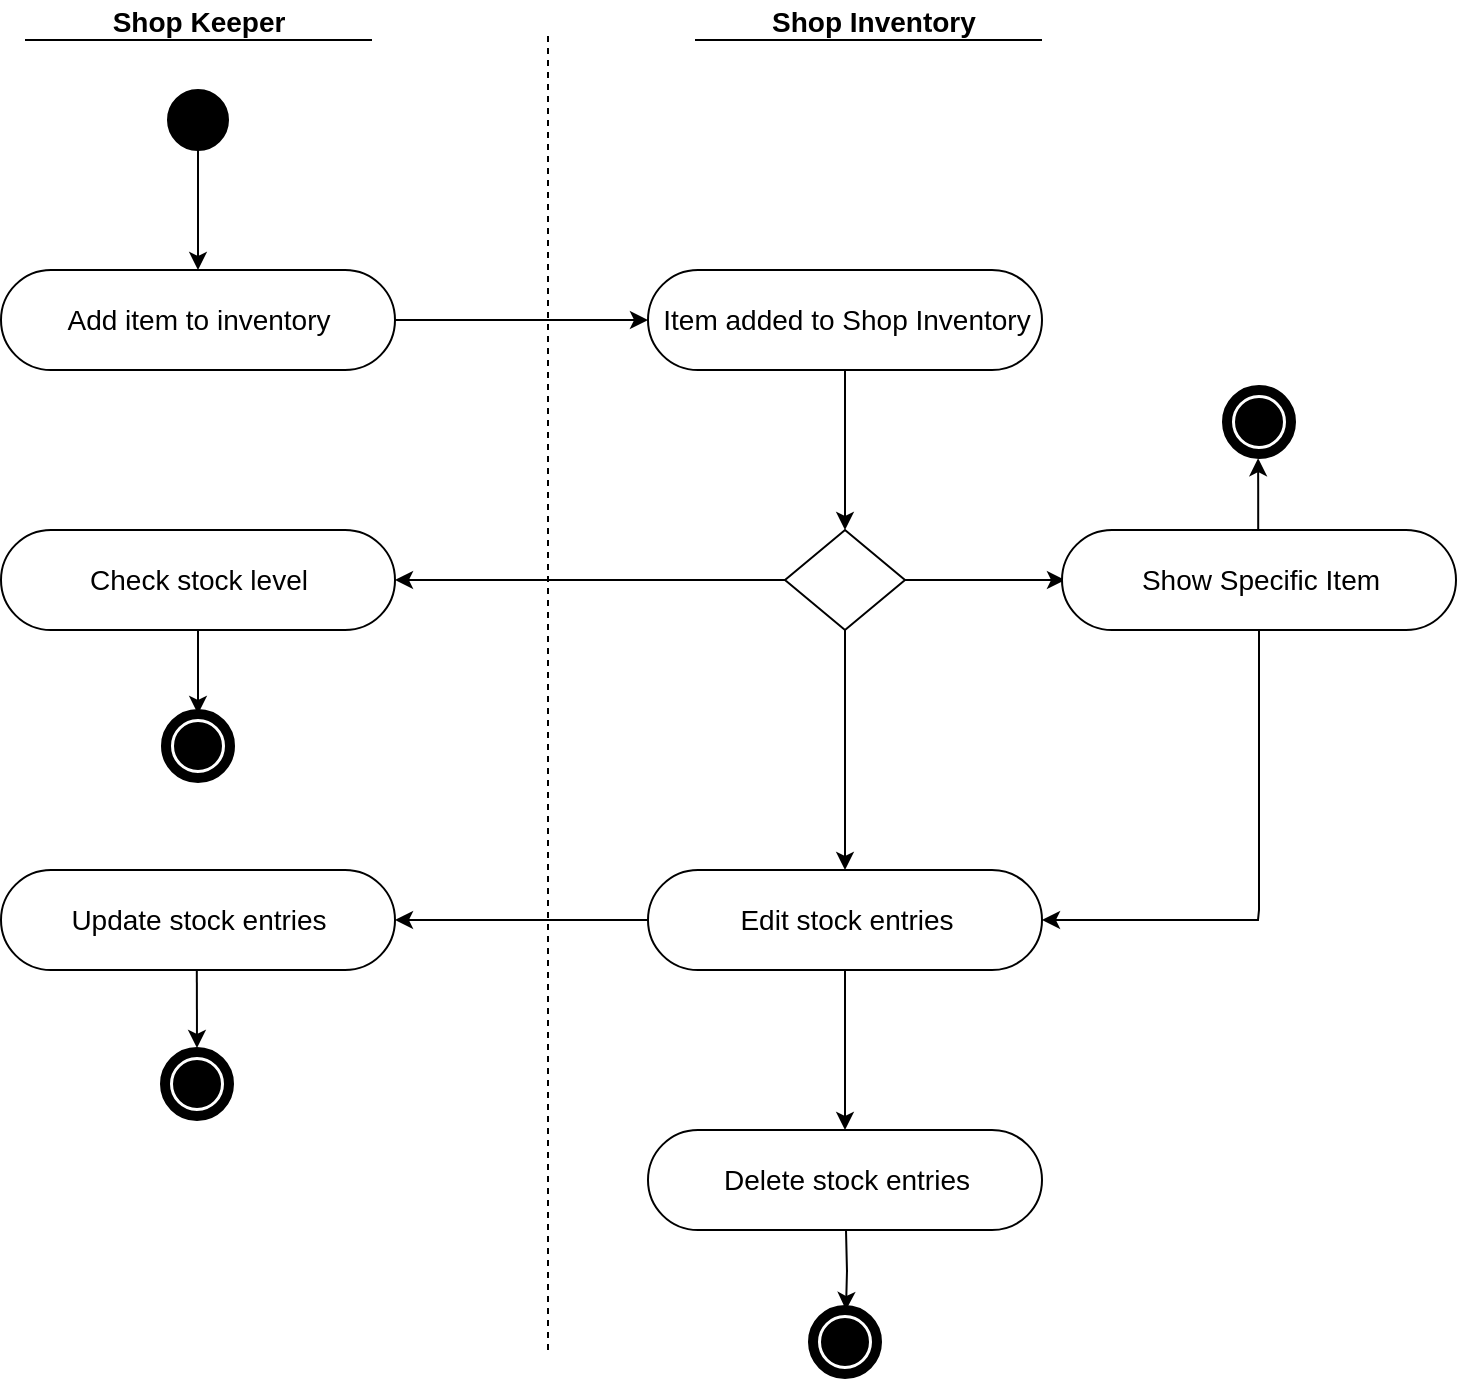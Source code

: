 <mxfile version="10.9.5" type="device"><diagram id="osoUNNm1Ou1c5oyzIk-d" name="Page-1"><mxGraphModel dx="1123" dy="831" grid="1" gridSize="10" guides="1" tooltips="1" connect="1" arrows="1" fold="1" page="1" pageScale="1" pageWidth="827" pageHeight="827" math="0" shadow="0"><root><mxCell id="0"/><mxCell id="1" parent="0"/><mxCell id="iWZK9UKN-zrHldOC1vvB-1" value="Shop Keeper" style="text;html=1;resizable=0;points=[];autosize=1;align=center;verticalAlign=top;spacingTop=-4;fontSize=14;fontStyle=1" vertex="1" parent="1"><mxGeometry x="110" y="65" width="90" height="20" as="geometry"/></mxCell><mxCell id="iWZK9UKN-zrHldOC1vvB-2" value="Shop Inventory" style="text;html=1;resizable=0;points=[];autosize=1;align=left;verticalAlign=top;spacingTop=-4;fontSize=14;fontStyle=1" vertex="1" parent="1"><mxGeometry x="440" y="65" width="100" height="20" as="geometry"/></mxCell><mxCell id="iWZK9UKN-zrHldOC1vvB-8" value="" style="edgeStyle=orthogonalEdgeStyle;rounded=0;orthogonalLoop=1;jettySize=auto;html=1;" edge="1" parent="1" source="iWZK9UKN-zrHldOC1vvB-3" target="iWZK9UKN-zrHldOC1vvB-5"><mxGeometry relative="1" as="geometry"/></mxCell><mxCell id="iWZK9UKN-zrHldOC1vvB-3" value="" style="shape=ellipse;html=1;dashed=0;whitespace=wrap;aspect=fixed;perimeter=ellipsePerimeter;fillColor=#000000;" vertex="1" parent="1"><mxGeometry x="140" y="110" width="30" height="30" as="geometry"/></mxCell><mxCell id="iWZK9UKN-zrHldOC1vvB-10" value="" style="edgeStyle=orthogonalEdgeStyle;rounded=0;orthogonalLoop=1;jettySize=auto;html=1;" edge="1" parent="1" source="iWZK9UKN-zrHldOC1vvB-5" target="iWZK9UKN-zrHldOC1vvB-9"><mxGeometry relative="1" as="geometry"/></mxCell><mxCell id="iWZK9UKN-zrHldOC1vvB-5" value="&lt;font style=&quot;font-size: 14px&quot;&gt;Add item to inventory&lt;/font&gt;" style="html=1;dashed=0;whitespace=wrap;shape=mxgraph.dfd.start" vertex="1" parent="1"><mxGeometry x="56.5" y="200" width="197" height="50" as="geometry"/></mxCell><mxCell id="iWZK9UKN-zrHldOC1vvB-12" value="" style="edgeStyle=orthogonalEdgeStyle;rounded=0;orthogonalLoop=1;jettySize=auto;html=1;" edge="1" parent="1" source="iWZK9UKN-zrHldOC1vvB-9"><mxGeometry relative="1" as="geometry"><mxPoint x="478.5" y="330" as="targetPoint"/></mxGeometry></mxCell><mxCell id="iWZK9UKN-zrHldOC1vvB-9" value="&lt;font style=&quot;font-size: 14px&quot;&gt;Item added to Shop Inventory&lt;/font&gt;" style="html=1;dashed=0;whitespace=wrap;shape=mxgraph.dfd.start" vertex="1" parent="1"><mxGeometry x="380" y="200" width="197" height="50" as="geometry"/></mxCell><mxCell id="iWZK9UKN-zrHldOC1vvB-15" value="" style="edgeStyle=orthogonalEdgeStyle;rounded=0;orthogonalLoop=1;jettySize=auto;html=1;entryX=1;entryY=0.5;entryDx=0;entryDy=0;entryPerimeter=0;" edge="1" parent="1" source="iWZK9UKN-zrHldOC1vvB-13" target="iWZK9UKN-zrHldOC1vvB-17"><mxGeometry relative="1" as="geometry"><mxPoint x="368.5" y="355" as="targetPoint"/></mxGeometry></mxCell><mxCell id="iWZK9UKN-zrHldOC1vvB-19" value="" style="edgeStyle=orthogonalEdgeStyle;rounded=0;orthogonalLoop=1;jettySize=auto;html=1;entryX=0.5;entryY=0.5;entryDx=0;entryDy=-25;entryPerimeter=0;" edge="1" parent="1" source="iWZK9UKN-zrHldOC1vvB-13" target="iWZK9UKN-zrHldOC1vvB-20"><mxGeometry relative="1" as="geometry"><mxPoint x="478.5" y="460" as="targetPoint"/></mxGeometry></mxCell><mxCell id="iWZK9UKN-zrHldOC1vvB-48" value="" style="edgeStyle=orthogonalEdgeStyle;rounded=0;orthogonalLoop=1;jettySize=auto;html=1;" edge="1" parent="1" source="iWZK9UKN-zrHldOC1vvB-13"><mxGeometry relative="1" as="geometry"><mxPoint x="588.5" y="355" as="targetPoint"/></mxGeometry></mxCell><mxCell id="iWZK9UKN-zrHldOC1vvB-13" value="" style="shape=rhombus;html=1;dashed=0;whitespace=wrap;perimeter=rhombusPerimeter;align=center;" vertex="1" parent="1"><mxGeometry x="448.5" y="330" width="60" height="50" as="geometry"/></mxCell><mxCell id="iWZK9UKN-zrHldOC1vvB-17" value="&lt;span style=&quot;font-size: 14px&quot;&gt;Check stock level&lt;/span&gt;" style="html=1;dashed=0;whitespace=wrap;shape=mxgraph.dfd.start" vertex="1" parent="1"><mxGeometry x="56.5" y="330" width="197" height="50" as="geometry"/></mxCell><mxCell id="iWZK9UKN-zrHldOC1vvB-22" value="" style="edgeStyle=orthogonalEdgeStyle;rounded=0;orthogonalLoop=1;jettySize=auto;html=1;" edge="1" parent="1" source="iWZK9UKN-zrHldOC1vvB-20" target="iWZK9UKN-zrHldOC1vvB-21"><mxGeometry relative="1" as="geometry"/></mxCell><mxCell id="iWZK9UKN-zrHldOC1vvB-24" value="" style="edgeStyle=orthogonalEdgeStyle;rounded=0;orthogonalLoop=1;jettySize=auto;html=1;" edge="1" parent="1" source="iWZK9UKN-zrHldOC1vvB-20" target="iWZK9UKN-zrHldOC1vvB-23"><mxGeometry relative="1" as="geometry"/></mxCell><mxCell id="iWZK9UKN-zrHldOC1vvB-20" value="&lt;span style=&quot;font-size: 14px&quot;&gt;Edit stock entries&lt;/span&gt;" style="html=1;dashed=0;whitespace=wrap;shape=mxgraph.dfd.start" vertex="1" parent="1"><mxGeometry x="380" y="500" width="197" height="50" as="geometry"/></mxCell><mxCell id="iWZK9UKN-zrHldOC1vvB-23" value="&lt;span style=&quot;font-size: 14px&quot;&gt;Delete stock entries&lt;/span&gt;" style="html=1;dashed=0;whitespace=wrap;shape=mxgraph.dfd.start" vertex="1" parent="1"><mxGeometry x="380" y="630" width="197" height="50" as="geometry"/></mxCell><mxCell id="iWZK9UKN-zrHldOC1vvB-21" value="&lt;span style=&quot;font-size: 14px&quot;&gt;Update stock entries&lt;/span&gt;" style="html=1;dashed=0;whitespace=wrap;shape=mxgraph.dfd.start" vertex="1" parent="1"><mxGeometry x="56.5" y="500" width="197" height="50" as="geometry"/></mxCell><mxCell id="iWZK9UKN-zrHldOC1vvB-45" value="" style="edgeStyle=orthogonalEdgeStyle;rounded=0;orthogonalLoop=1;jettySize=auto;html=1;exitX=0.5;exitY=0.5;exitDx=0;exitDy=25;exitPerimeter=0;" edge="1" parent="1" source="iWZK9UKN-zrHldOC1vvB-17" target="iWZK9UKN-zrHldOC1vvB-25"><mxGeometry relative="1" as="geometry"/></mxCell><mxCell id="iWZK9UKN-zrHldOC1vvB-25" value="" style="shape=ellipse;html=1;dashed=0;whitespace=wrap;aspect=fixed;strokeWidth=5;perimeter=ellipsePerimeter;align=center;" vertex="1" parent="1"><mxGeometry x="139" y="422" width="32" height="32" as="geometry"/></mxCell><mxCell id="iWZK9UKN-zrHldOC1vvB-29" value="" style="shape=ellipse;html=1;dashed=0;whitespace=wrap;aspect=fixed;strokeWidth=5;perimeter=ellipsePerimeter;align=center;fillColor=#000000;" vertex="1" parent="1"><mxGeometry x="145.5" y="428.5" width="19" height="19" as="geometry"/></mxCell><mxCell id="iWZK9UKN-zrHldOC1vvB-34" value="" style="shape=ellipse;html=1;dashed=0;whitespace=wrap;aspect=fixed;strokeWidth=5;perimeter=ellipsePerimeter;align=center;" vertex="1" parent="1"><mxGeometry x="462.5" y="720" width="32" height="32" as="geometry"/></mxCell><mxCell id="iWZK9UKN-zrHldOC1vvB-39" value="" style="edgeStyle=orthogonalEdgeStyle;rounded=0;orthogonalLoop=1;jettySize=auto;html=1;" edge="1" parent="1"><mxGeometry relative="1" as="geometry"><mxPoint x="479" y="680" as="sourcePoint"/><mxPoint x="479" y="720" as="targetPoint"/></mxGeometry></mxCell><mxCell id="iWZK9UKN-zrHldOC1vvB-35" value="" style="shape=ellipse;html=1;dashed=0;whitespace=wrap;aspect=fixed;strokeWidth=5;perimeter=ellipsePerimeter;align=center;fillColor=#000000;" vertex="1" parent="1"><mxGeometry x="469" y="726.5" width="19" height="19" as="geometry"/></mxCell><mxCell id="iWZK9UKN-zrHldOC1vvB-46" value="" style="edgeStyle=orthogonalEdgeStyle;rounded=0;orthogonalLoop=1;jettySize=auto;html=1;exitX=0.497;exitY=1.003;exitDx=0;exitDy=0;exitPerimeter=0;" edge="1" parent="1" source="iWZK9UKN-zrHldOC1vvB-21"><mxGeometry relative="1" as="geometry"><mxPoint x="155" y="551" as="sourcePoint"/><mxPoint x="154.5" y="589" as="targetPoint"/></mxGeometry></mxCell><mxCell id="iWZK9UKN-zrHldOC1vvB-42" value="" style="shape=ellipse;html=1;dashed=0;whitespace=wrap;aspect=fixed;strokeWidth=5;perimeter=ellipsePerimeter;align=center;" vertex="1" parent="1"><mxGeometry x="138.5" y="591" width="32" height="32" as="geometry"/></mxCell><mxCell id="iWZK9UKN-zrHldOC1vvB-43" value="" style="shape=ellipse;html=1;dashed=0;whitespace=wrap;aspect=fixed;strokeWidth=5;perimeter=ellipsePerimeter;align=center;fillColor=#000000;" vertex="1" parent="1"><mxGeometry x="145" y="597.5" width="19" height="19" as="geometry"/></mxCell><mxCell id="iWZK9UKN-zrHldOC1vvB-52" value="" style="edgeStyle=orthogonalEdgeStyle;rounded=0;orthogonalLoop=1;jettySize=auto;html=1;fontSize=14;entryX=1;entryY=0.5;entryDx=0;entryDy=0;entryPerimeter=0;" edge="1" parent="1" source="iWZK9UKN-zrHldOC1vvB-49" target="iWZK9UKN-zrHldOC1vvB-20"><mxGeometry relative="1" as="geometry"><mxPoint x="685.5" y="460" as="targetPoint"/><Array as="points"><mxPoint x="685" y="520"/><mxPoint x="685" y="525"/></Array></mxGeometry></mxCell><mxCell id="iWZK9UKN-zrHldOC1vvB-54" value="" style="edgeStyle=orthogonalEdgeStyle;rounded=0;orthogonalLoop=1;jettySize=auto;html=1;fontSize=14;entryX=0.486;entryY=1.066;entryDx=0;entryDy=0;entryPerimeter=0;" edge="1" parent="1" source="iWZK9UKN-zrHldOC1vvB-49" target="iWZK9UKN-zrHldOC1vvB-57"><mxGeometry relative="1" as="geometry"><mxPoint x="686" y="300" as="targetPoint"/><Array as="points"><mxPoint x="686" y="310"/></Array></mxGeometry></mxCell><mxCell id="iWZK9UKN-zrHldOC1vvB-49" value="&lt;font style=&quot;font-size: 14px&quot;&gt;Show Specific Item&lt;/font&gt;" style="html=1;dashed=0;whitespace=wrap;shape=mxgraph.dfd.start" vertex="1" parent="1"><mxGeometry x="587" y="330" width="197" height="50" as="geometry"/></mxCell><mxCell id="iWZK9UKN-zrHldOC1vvB-50" value="" style="endArrow=none;dashed=1;html=1;fontSize=14;" edge="1" parent="1"><mxGeometry width="50" height="50" relative="1" as="geometry"><mxPoint x="330" y="740" as="sourcePoint"/><mxPoint x="330" y="80" as="targetPoint"/></mxGeometry></mxCell><mxCell id="iWZK9UKN-zrHldOC1vvB-57" value="" style="shape=ellipse;html=1;dashed=0;whitespace=wrap;aspect=fixed;strokeWidth=5;perimeter=ellipsePerimeter;align=center;" vertex="1" parent="1"><mxGeometry x="669.5" y="260" width="32" height="32" as="geometry"/></mxCell><mxCell id="iWZK9UKN-zrHldOC1vvB-58" value="" style="shape=ellipse;html=1;dashed=0;whitespace=wrap;aspect=fixed;strokeWidth=5;perimeter=ellipsePerimeter;align=center;fillColor=#000000;" vertex="1" parent="1"><mxGeometry x="676" y="266.5" width="19" height="19" as="geometry"/></mxCell><mxCell id="iWZK9UKN-zrHldOC1vvB-59" value="" style="endArrow=none;html=1;fontSize=14;" edge="1" parent="1"><mxGeometry width="50" height="50" relative="1" as="geometry"><mxPoint x="68.5" y="85" as="sourcePoint"/><mxPoint x="242" y="85" as="targetPoint"/></mxGeometry></mxCell><mxCell id="iWZK9UKN-zrHldOC1vvB-60" value="" style="endArrow=none;html=1;fontSize=14;" edge="1" parent="1"><mxGeometry width="50" height="50" relative="1" as="geometry"><mxPoint x="403.5" y="85" as="sourcePoint"/><mxPoint x="577" y="85" as="targetPoint"/></mxGeometry></mxCell></root></mxGraphModel></diagram></mxfile>